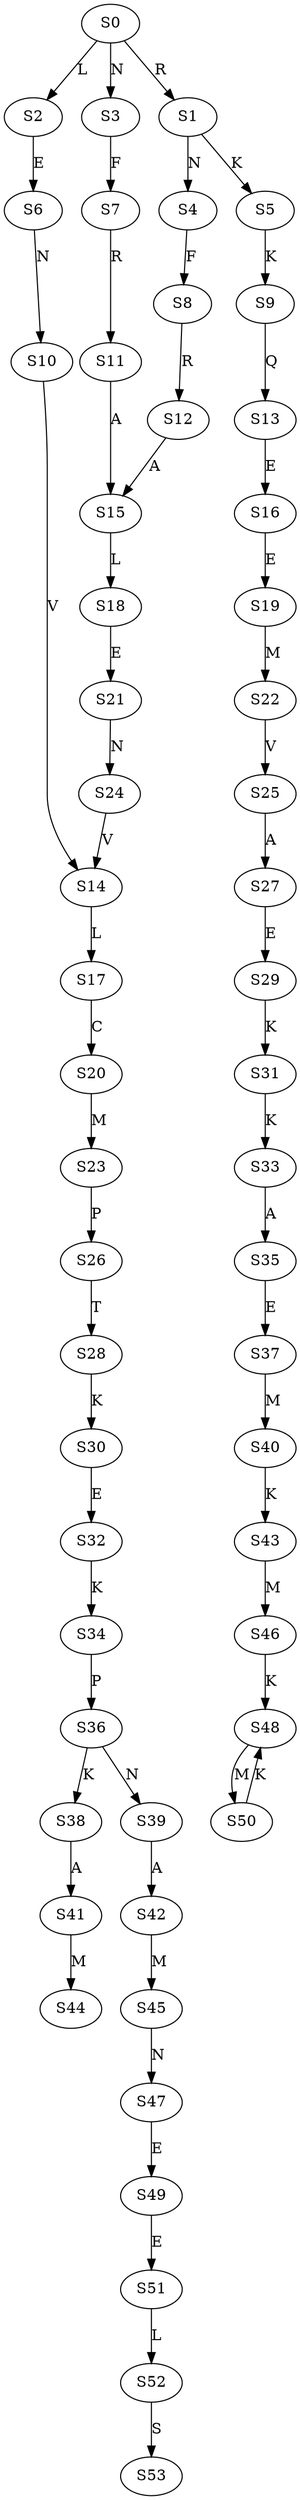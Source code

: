 strict digraph  {
	S0 -> S1 [ label = R ];
	S0 -> S2 [ label = L ];
	S0 -> S3 [ label = N ];
	S1 -> S4 [ label = N ];
	S1 -> S5 [ label = K ];
	S2 -> S6 [ label = E ];
	S3 -> S7 [ label = F ];
	S4 -> S8 [ label = F ];
	S5 -> S9 [ label = K ];
	S6 -> S10 [ label = N ];
	S7 -> S11 [ label = R ];
	S8 -> S12 [ label = R ];
	S9 -> S13 [ label = Q ];
	S10 -> S14 [ label = V ];
	S11 -> S15 [ label = A ];
	S12 -> S15 [ label = A ];
	S13 -> S16 [ label = E ];
	S14 -> S17 [ label = L ];
	S15 -> S18 [ label = L ];
	S16 -> S19 [ label = E ];
	S17 -> S20 [ label = C ];
	S18 -> S21 [ label = E ];
	S19 -> S22 [ label = M ];
	S20 -> S23 [ label = M ];
	S21 -> S24 [ label = N ];
	S22 -> S25 [ label = V ];
	S23 -> S26 [ label = P ];
	S24 -> S14 [ label = V ];
	S25 -> S27 [ label = A ];
	S26 -> S28 [ label = T ];
	S27 -> S29 [ label = E ];
	S28 -> S30 [ label = K ];
	S29 -> S31 [ label = K ];
	S30 -> S32 [ label = E ];
	S31 -> S33 [ label = K ];
	S32 -> S34 [ label = K ];
	S33 -> S35 [ label = A ];
	S34 -> S36 [ label = P ];
	S35 -> S37 [ label = E ];
	S36 -> S38 [ label = K ];
	S36 -> S39 [ label = N ];
	S37 -> S40 [ label = M ];
	S38 -> S41 [ label = A ];
	S39 -> S42 [ label = A ];
	S40 -> S43 [ label = K ];
	S41 -> S44 [ label = M ];
	S42 -> S45 [ label = M ];
	S43 -> S46 [ label = M ];
	S45 -> S47 [ label = N ];
	S46 -> S48 [ label = K ];
	S47 -> S49 [ label = E ];
	S48 -> S50 [ label = M ];
	S49 -> S51 [ label = E ];
	S50 -> S48 [ label = K ];
	S51 -> S52 [ label = L ];
	S52 -> S53 [ label = S ];
}
